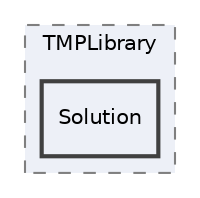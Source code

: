 digraph "Solution"
{
 // LATEX_PDF_SIZE
  edge [fontname="Helvetica",fontsize="10",labelfontname="Helvetica",labelfontsize="10"];
  node [fontname="Helvetica",fontsize="10",shape=record];
  compound=true
  subgraph clusterdir_b80fd4d84702310eb36fdf4f54b30238 {
    graph [ bgcolor="#edf0f7", pencolor="grey50", style="filled,dashed,", label="TMPLibrary", fontname="Helvetica", fontsize="10", URL="dir_b80fd4d84702310eb36fdf4f54b30238.html"]
  dir_51371ca235312e6d9fee6131f8225ac0 [shape=box, label="Solution", style="filled,bold,", fillcolor="#edf0f7", color="grey25", URL="dir_51371ca235312e6d9fee6131f8225ac0.html"];
  }
}
